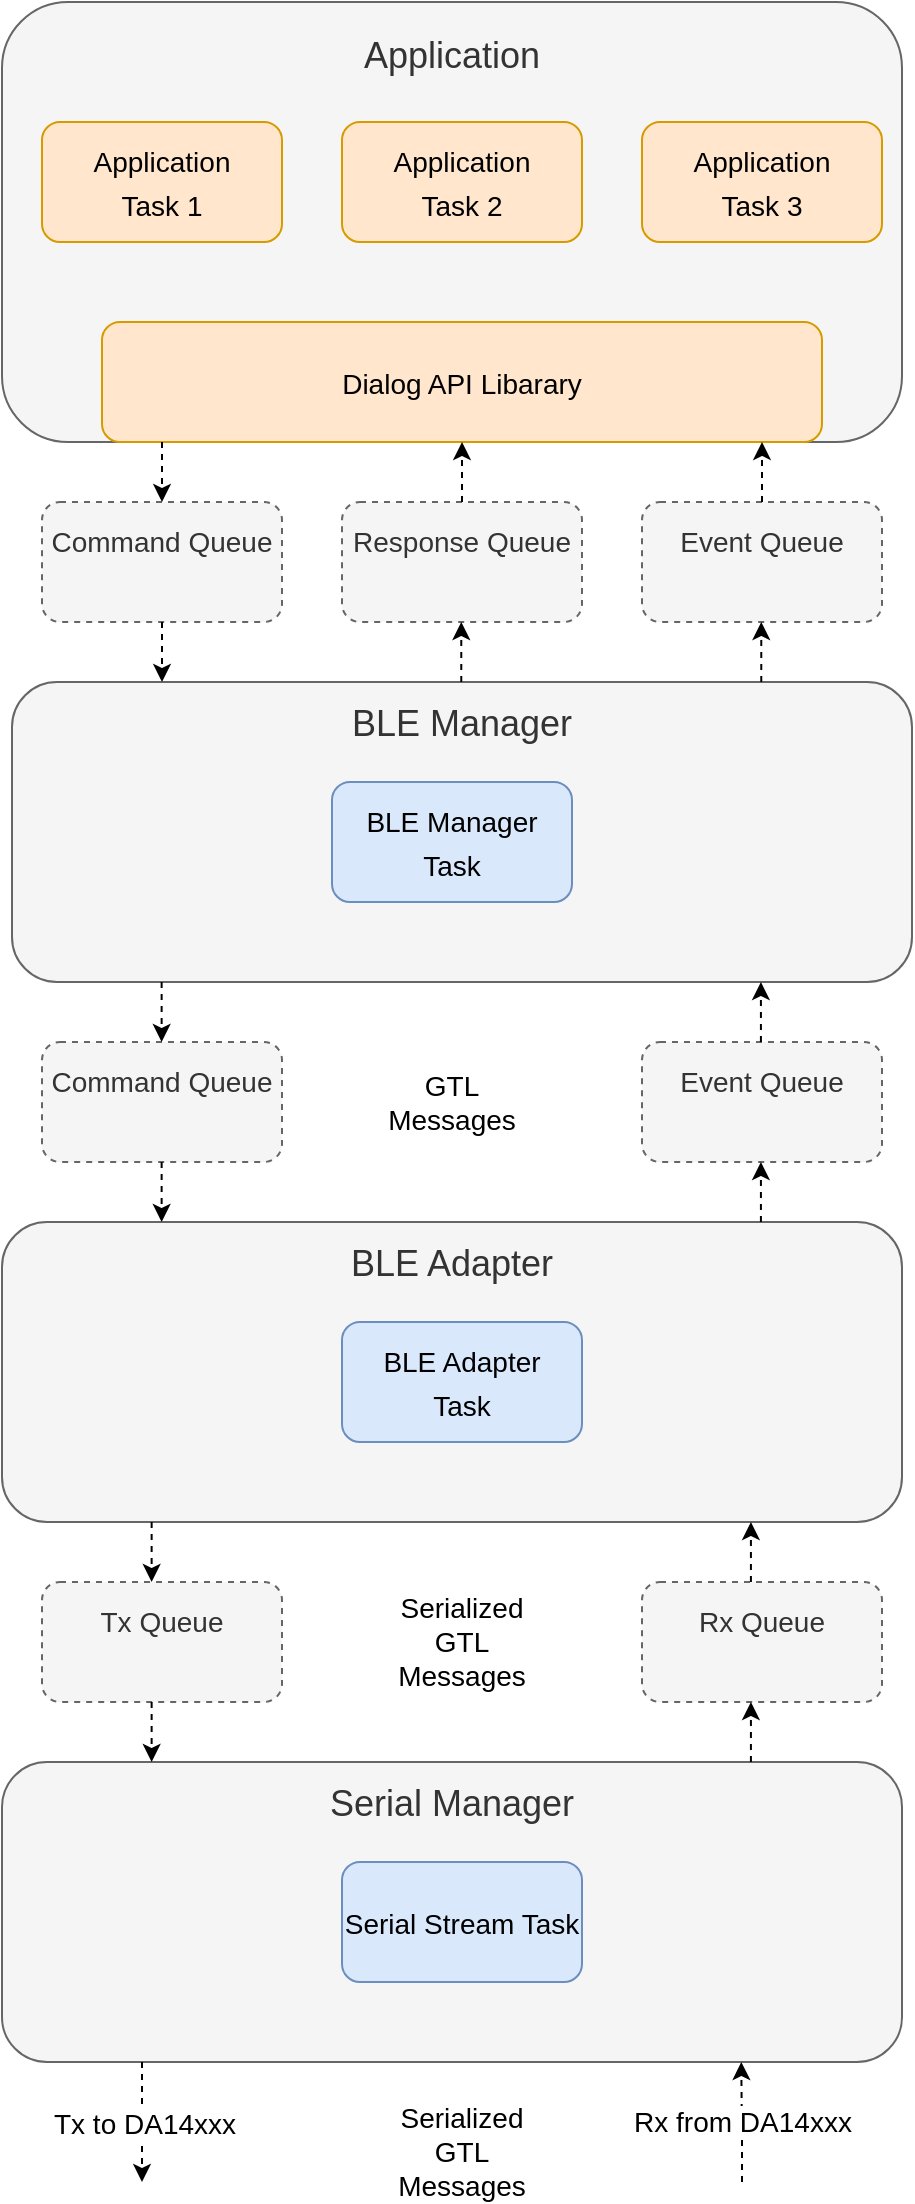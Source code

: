 <mxfile version="20.2.8" type="device"><diagram id="rTKLA5Sty3QqQr6XGeqD" name="Page-1"><mxGraphModel dx="721" dy="420" grid="1" gridSize="10" guides="1" tooltips="1" connect="1" arrows="1" fold="1" page="1" pageScale="1" pageWidth="850" pageHeight="1100" math="0" shadow="0"><root><mxCell id="0"/><mxCell id="1" parent="0"/><mxCell id="-uLBqlcx3wLnKGCduENd-21" value="&lt;div&gt;&lt;font style=&quot;font-size: 18px;&quot;&gt;Serial Manager&lt;br&gt;&lt;/font&gt;&lt;/div&gt;&lt;div&gt;&lt;font style=&quot;font-size: 18px;&quot;&gt;&lt;br&gt;&lt;/font&gt;&lt;/div&gt;&lt;div&gt;&lt;font style=&quot;font-size: 18px;&quot;&gt;&lt;br&gt;&lt;/font&gt;&lt;/div&gt;&lt;div&gt;&lt;font style=&quot;font-size: 18px;&quot;&gt;&lt;br&gt;&lt;/font&gt;&lt;/div&gt;&lt;div&gt;&lt;font style=&quot;font-size: 18px;&quot;&gt;&lt;br&gt;&lt;/font&gt;&lt;/div&gt;&lt;div&gt;&lt;font style=&quot;font-size: 18px;&quot;&gt;&lt;br&gt;&lt;/font&gt;&lt;/div&gt;" style="rounded=1;whiteSpace=wrap;html=1;fillColor=#f5f5f5;fontColor=#333333;strokeColor=#666666;" vertex="1" parent="1"><mxGeometry x="160" y="920" width="450" height="150" as="geometry"/></mxCell><mxCell id="-uLBqlcx3wLnKGCduENd-1" value="&lt;div style=&quot;font-size: 18px;&quot;&gt;&lt;font style=&quot;font-size: 18px;&quot;&gt;Application&lt;/font&gt;&lt;/div&gt;&lt;div style=&quot;font-size: 18px;&quot;&gt;&lt;font style=&quot;font-size: 18px;&quot;&gt;&lt;br&gt;&lt;/font&gt;&lt;/div&gt;&lt;div style=&quot;font-size: 18px;&quot;&gt;&lt;font style=&quot;font-size: 18px;&quot;&gt;&lt;br&gt;&lt;/font&gt;&lt;/div&gt;&lt;div style=&quot;font-size: 18px;&quot;&gt;&lt;font style=&quot;font-size: 18px;&quot;&gt;&lt;br&gt;&lt;/font&gt;&lt;/div&gt;&lt;div&gt;&lt;br&gt;&lt;/div&gt;&lt;div&gt;&lt;br&gt;&lt;/div&gt;&lt;div&gt;&lt;br&gt;&lt;/div&gt;&lt;div&gt;&lt;br&gt;&lt;/div&gt;&lt;div&gt;&lt;br&gt;&lt;/div&gt;&lt;div&gt;&lt;br&gt;&lt;/div&gt;&lt;div&gt;&lt;br&gt;&lt;/div&gt;" style="rounded=1;whiteSpace=wrap;html=1;fillColor=#f5f5f5;fontColor=#333333;strokeColor=#666666;" vertex="1" parent="1"><mxGeometry x="160" y="40" width="450" height="220" as="geometry"/></mxCell><mxCell id="-uLBqlcx3wLnKGCduENd-2" value="&lt;div&gt;&lt;font style=&quot;font-size: 14px;&quot;&gt;Application&lt;br&gt;&lt;/font&gt;&lt;/div&gt;&lt;div&gt;&lt;font style=&quot;font-size: 14px;&quot;&gt;Task 1&lt;/font&gt;&lt;/div&gt;" style="rounded=1;whiteSpace=wrap;html=1;fontSize=18;fillColor=#ffe6cc;strokeColor=#d79b00;" vertex="1" parent="1"><mxGeometry x="180" y="100" width="120" height="60" as="geometry"/></mxCell><mxCell id="-uLBqlcx3wLnKGCduENd-3" value="&lt;div&gt;&lt;font style=&quot;font-size: 14px;&quot;&gt;Application &lt;br&gt;&lt;/font&gt;&lt;/div&gt;&lt;div&gt;&lt;font style=&quot;font-size: 14px;&quot;&gt;Task 2&lt;/font&gt;&lt;/div&gt;" style="rounded=1;whiteSpace=wrap;html=1;fontSize=18;fillColor=#ffe6cc;strokeColor=#d79b00;" vertex="1" parent="1"><mxGeometry x="330" y="100" width="120" height="60" as="geometry"/></mxCell><mxCell id="-uLBqlcx3wLnKGCduENd-4" value="&lt;div&gt;&lt;font style=&quot;font-size: 14px;&quot;&gt;Application &lt;br&gt;&lt;/font&gt;&lt;/div&gt;&lt;div&gt;&lt;font style=&quot;font-size: 14px;&quot;&gt;Task 3&lt;/font&gt;&lt;/div&gt;" style="rounded=1;whiteSpace=wrap;html=1;fontSize=18;fillColor=#ffe6cc;strokeColor=#d79b00;" vertex="1" parent="1"><mxGeometry x="480" y="100" width="120" height="60" as="geometry"/></mxCell><mxCell id="-uLBqlcx3wLnKGCduENd-5" value="&lt;font style=&quot;font-size: 14px;&quot;&gt;Dialog API Libarary&lt;/font&gt;" style="rounded=1;whiteSpace=wrap;html=1;fontSize=18;fillColor=#ffe6cc;strokeColor=#d79b00;" vertex="1" parent="1"><mxGeometry x="210" y="200" width="360" height="60" as="geometry"/></mxCell><mxCell id="-uLBqlcx3wLnKGCduENd-6" value="&lt;div&gt;&lt;font style=&quot;font-size: 14px;&quot;&gt;Command Queue&lt;br&gt;&lt;/font&gt;&lt;/div&gt;&lt;div&gt;&lt;font style=&quot;font-size: 14px;&quot;&gt;&lt;br&gt;&lt;/font&gt;&lt;/div&gt;" style="rounded=1;whiteSpace=wrap;html=1;fontSize=18;dashed=1;fillColor=#f5f5f5;fontColor=#333333;strokeColor=#666666;" vertex="1" parent="1"><mxGeometry x="180" y="290" width="120" height="60" as="geometry"/></mxCell><mxCell id="-uLBqlcx3wLnKGCduENd-7" value="&lt;div&gt;&lt;font style=&quot;font-size: 14px;&quot;&gt;Response Queue&lt;/font&gt;&lt;/div&gt;&lt;div&gt;&lt;font style=&quot;font-size: 14px;&quot;&gt;&lt;br&gt;&lt;/font&gt;&lt;/div&gt;" style="rounded=1;whiteSpace=wrap;html=1;fontSize=18;dashed=1;fillColor=#f5f5f5;fontColor=#333333;strokeColor=#666666;" vertex="1" parent="1"><mxGeometry x="330" y="290" width="120" height="60" as="geometry"/></mxCell><mxCell id="-uLBqlcx3wLnKGCduENd-9" value="&lt;div&gt;&lt;font style=&quot;font-size: 14px;&quot;&gt;Event Queue&lt;/font&gt;&lt;/div&gt;&lt;div&gt;&lt;font style=&quot;font-size: 14px;&quot;&gt;&lt;br&gt;&lt;/font&gt;&lt;/div&gt;" style="rounded=1;whiteSpace=wrap;html=1;fontSize=18;dashed=1;fillColor=#f5f5f5;fontColor=#333333;strokeColor=#666666;" vertex="1" parent="1"><mxGeometry x="480" y="290" width="120" height="60" as="geometry"/></mxCell><mxCell id="-uLBqlcx3wLnKGCduENd-11" value="&lt;div style=&quot;font-size: 18px;&quot;&gt;&lt;font style=&quot;font-size: 18px;&quot;&gt;BLE Manager&lt;/font&gt;&lt;/div&gt;&lt;div style=&quot;font-size: 18px;&quot;&gt;&lt;font style=&quot;font-size: 18px;&quot;&gt;&lt;br&gt;&lt;/font&gt;&lt;/div&gt;&lt;div style=&quot;font-size: 18px;&quot;&gt;&lt;font style=&quot;font-size: 18px;&quot;&gt;&lt;br&gt;&lt;/font&gt;&lt;/div&gt;&lt;div style=&quot;font-size: 18px;&quot;&gt;&lt;font style=&quot;font-size: 18px;&quot;&gt;&lt;br&gt;&lt;/font&gt;&lt;/div&gt;&lt;div style=&quot;font-size: 18px;&quot;&gt;&lt;font style=&quot;font-size: 18px;&quot;&gt;&lt;br&gt;&lt;/font&gt;&lt;/div&gt;&lt;div style=&quot;font-size: 18px;&quot;&gt;&lt;font style=&quot;font-size: 18px;&quot;&gt;&lt;br&gt;&lt;/font&gt;&lt;/div&gt;" style="rounded=1;whiteSpace=wrap;html=1;fillColor=#f5f5f5;fontColor=#333333;strokeColor=#666666;" vertex="1" parent="1"><mxGeometry x="165" y="380" width="450" height="150" as="geometry"/></mxCell><mxCell id="-uLBqlcx3wLnKGCduENd-12" value="&lt;font style=&quot;font-size: 14px;&quot;&gt;BLE Manager Task&lt;/font&gt;" style="rounded=1;whiteSpace=wrap;html=1;fontSize=18;fillColor=#dae8fc;strokeColor=#6c8ebf;" vertex="1" parent="1"><mxGeometry x="325" y="430" width="120" height="60" as="geometry"/></mxCell><mxCell id="-uLBqlcx3wLnKGCduENd-13" value="&lt;div&gt;&lt;font style=&quot;font-size: 14px;&quot;&gt;Command Queue&lt;br&gt;&lt;/font&gt;&lt;/div&gt;&lt;div&gt;&lt;font style=&quot;font-size: 14px;&quot;&gt;&lt;br&gt;&lt;/font&gt;&lt;/div&gt;" style="rounded=1;whiteSpace=wrap;html=1;fontSize=18;dashed=1;fillColor=#f5f5f5;fontColor=#333333;strokeColor=#666666;" vertex="1" parent="1"><mxGeometry x="180" y="560" width="120" height="60" as="geometry"/></mxCell><mxCell id="-uLBqlcx3wLnKGCduENd-14" value="&lt;div&gt;&lt;font style=&quot;font-size: 14px;&quot;&gt;Event Queue&lt;/font&gt;&lt;/div&gt;&lt;div&gt;&lt;font style=&quot;font-size: 14px;&quot;&gt;&lt;br&gt;&lt;/font&gt;&lt;/div&gt;" style="rounded=1;whiteSpace=wrap;html=1;fontSize=18;dashed=1;fillColor=#f5f5f5;fontColor=#333333;strokeColor=#666666;" vertex="1" parent="1"><mxGeometry x="480" y="560" width="120" height="60" as="geometry"/></mxCell><mxCell id="-uLBqlcx3wLnKGCduENd-15" value="&lt;div style=&quot;font-size: 18px;&quot;&gt;&lt;font style=&quot;font-size: 18px;&quot;&gt;BLE Adapter&lt;/font&gt;&lt;/div&gt;&lt;div style=&quot;font-size: 18px;&quot;&gt;&lt;font style=&quot;font-size: 18px;&quot;&gt;&lt;br&gt;&lt;/font&gt;&lt;/div&gt;&lt;div style=&quot;font-size: 18px;&quot;&gt;&lt;font style=&quot;font-size: 18px;&quot;&gt;&lt;br&gt;&lt;/font&gt;&lt;/div&gt;&lt;div style=&quot;font-size: 18px;&quot;&gt;&lt;font style=&quot;font-size: 18px;&quot;&gt;&lt;br&gt;&lt;/font&gt;&lt;/div&gt;&lt;div style=&quot;font-size: 18px;&quot;&gt;&lt;font style=&quot;font-size: 18px;&quot;&gt;&lt;br&gt;&lt;/font&gt;&lt;/div&gt;&lt;div style=&quot;font-size: 18px;&quot;&gt;&lt;font style=&quot;font-size: 18px;&quot;&gt;&lt;br&gt;&lt;/font&gt;&lt;/div&gt;" style="rounded=1;whiteSpace=wrap;html=1;fillColor=#f5f5f5;fontColor=#333333;strokeColor=#666666;" vertex="1" parent="1"><mxGeometry x="160" y="650" width="450" height="150" as="geometry"/></mxCell><mxCell id="-uLBqlcx3wLnKGCduENd-16" value="&lt;div&gt;&lt;font style=&quot;font-size: 14px;&quot;&gt;BLE Adapter&lt;/font&gt;&lt;/div&gt;&lt;div&gt;&lt;font style=&quot;font-size: 14px;&quot;&gt;Task&lt;/font&gt;&lt;/div&gt;" style="rounded=1;whiteSpace=wrap;html=1;fontSize=18;fillColor=#dae8fc;strokeColor=#6c8ebf;" vertex="1" parent="1"><mxGeometry x="330" y="700" width="120" height="60" as="geometry"/></mxCell><mxCell id="-uLBqlcx3wLnKGCduENd-19" value="&lt;div&gt;&lt;font style=&quot;font-size: 14px;&quot;&gt;Tx Queue&lt;br&gt;&lt;/font&gt;&lt;/div&gt;&lt;div&gt;&lt;font style=&quot;font-size: 14px;&quot;&gt;&lt;br&gt;&lt;/font&gt;&lt;/div&gt;" style="rounded=1;whiteSpace=wrap;html=1;fontSize=18;dashed=1;fillColor=#f5f5f5;strokeColor=#666666;fontColor=#333333;" vertex="1" parent="1"><mxGeometry x="180" y="830" width="120" height="60" as="geometry"/></mxCell><mxCell id="-uLBqlcx3wLnKGCduENd-20" value="&lt;div&gt;&lt;font style=&quot;font-size: 14px;&quot;&gt;Rx Queue&lt;/font&gt;&lt;/div&gt;&lt;div&gt;&lt;font style=&quot;font-size: 14px;&quot;&gt;&lt;br&gt;&lt;/font&gt;&lt;/div&gt;" style="rounded=1;whiteSpace=wrap;html=1;fontSize=18;dashed=1;fillColor=#f5f5f5;strokeColor=#666666;fontColor=#333333;" vertex="1" parent="1"><mxGeometry x="480" y="830" width="120" height="60" as="geometry"/></mxCell><mxCell id="-uLBqlcx3wLnKGCduENd-22" value="&lt;font style=&quot;font-size: 14px;&quot;&gt;Serial Stream Task&lt;br&gt;&lt;/font&gt;" style="rounded=1;whiteSpace=wrap;html=1;fontSize=18;fillColor=#dae8fc;strokeColor=#6c8ebf;" vertex="1" parent="1"><mxGeometry x="330" y="970" width="120" height="60" as="geometry"/></mxCell><mxCell id="-uLBqlcx3wLnKGCduENd-24" value="" style="endArrow=classic;html=1;rounded=0;fontSize=14;entryX=0.5;entryY=0;entryDx=0;entryDy=0;dashed=1;" edge="1" parent="1" target="-uLBqlcx3wLnKGCduENd-6"><mxGeometry width="50" height="50" relative="1" as="geometry"><mxPoint x="240" y="260" as="sourcePoint"/><mxPoint x="650" y="570" as="targetPoint"/></mxGeometry></mxCell><mxCell id="-uLBqlcx3wLnKGCduENd-25" value="" style="endArrow=classic;html=1;rounded=0;fontSize=14;exitX=0.5;exitY=0;exitDx=0;exitDy=0;entryX=0.5;entryY=1;entryDx=0;entryDy=0;dashed=1;" edge="1" parent="1" source="-uLBqlcx3wLnKGCduENd-7" target="-uLBqlcx3wLnKGCduENd-5"><mxGeometry width="50" height="50" relative="1" as="geometry"><mxPoint x="390" y="310" as="sourcePoint"/><mxPoint x="440" y="260" as="targetPoint"/></mxGeometry></mxCell><mxCell id="-uLBqlcx3wLnKGCduENd-26" value="" style="endArrow=classic;html=1;rounded=0;fontSize=14;exitX=0.5;exitY=0;exitDx=0;exitDy=0;dashed=1;" edge="1" parent="1" source="-uLBqlcx3wLnKGCduENd-9"><mxGeometry width="50" height="50" relative="1" as="geometry"><mxPoint x="620" y="330" as="sourcePoint"/><mxPoint x="540" y="260" as="targetPoint"/></mxGeometry></mxCell><mxCell id="-uLBqlcx3wLnKGCduENd-27" value="" style="endArrow=classic;html=1;rounded=0;fontSize=14;exitX=0.5;exitY=1;exitDx=0;exitDy=0;dashed=1;" edge="1" parent="1" source="-uLBqlcx3wLnKGCduENd-6"><mxGeometry width="50" height="50" relative="1" as="geometry"><mxPoint x="110" y="420" as="sourcePoint"/><mxPoint x="240" y="380" as="targetPoint"/></mxGeometry></mxCell><mxCell id="-uLBqlcx3wLnKGCduENd-29" value="" style="endArrow=classic;html=1;rounded=0;fontSize=14;exitX=0.5;exitY=0;exitDx=0;exitDy=0;dashed=1;" edge="1" parent="1"><mxGeometry width="50" height="50" relative="1" as="geometry"><mxPoint x="539.64" y="380" as="sourcePoint"/><mxPoint x="539.64" y="350" as="targetPoint"/></mxGeometry></mxCell><mxCell id="-uLBqlcx3wLnKGCduENd-30" value="" style="endArrow=classic;html=1;rounded=0;fontSize=14;exitX=0.5;exitY=0;exitDx=0;exitDy=0;dashed=1;" edge="1" parent="1"><mxGeometry width="50" height="50" relative="1" as="geometry"><mxPoint x="389.64" y="380" as="sourcePoint"/><mxPoint x="389.64" y="350" as="targetPoint"/></mxGeometry></mxCell><mxCell id="-uLBqlcx3wLnKGCduENd-31" value="" style="endArrow=classic;html=1;rounded=0;fontSize=14;exitX=0.5;exitY=1;exitDx=0;exitDy=0;dashed=1;" edge="1" parent="1"><mxGeometry width="50" height="50" relative="1" as="geometry"><mxPoint x="239.82" y="530" as="sourcePoint"/><mxPoint x="239.82" y="560" as="targetPoint"/></mxGeometry></mxCell><mxCell id="-uLBqlcx3wLnKGCduENd-32" value="" style="endArrow=classic;html=1;rounded=0;fontSize=14;exitX=0.5;exitY=0;exitDx=0;exitDy=0;dashed=1;" edge="1" parent="1"><mxGeometry width="50" height="50" relative="1" as="geometry"><mxPoint x="539.46" y="560" as="sourcePoint"/><mxPoint x="539.46" y="530" as="targetPoint"/></mxGeometry></mxCell><mxCell id="-uLBqlcx3wLnKGCduENd-34" value="" style="endArrow=classic;html=1;rounded=0;fontSize=14;exitX=0.5;exitY=1;exitDx=0;exitDy=0;dashed=1;" edge="1" parent="1"><mxGeometry width="50" height="50" relative="1" as="geometry"><mxPoint x="239.82" y="620" as="sourcePoint"/><mxPoint x="239.82" y="650" as="targetPoint"/></mxGeometry></mxCell><mxCell id="-uLBqlcx3wLnKGCduENd-35" value="" style="endArrow=classic;html=1;rounded=0;fontSize=14;exitX=0.5;exitY=0;exitDx=0;exitDy=0;dashed=1;" edge="1" parent="1"><mxGeometry width="50" height="50" relative="1" as="geometry"><mxPoint x="539.46" y="650" as="sourcePoint"/><mxPoint x="539.46" y="620" as="targetPoint"/></mxGeometry></mxCell><mxCell id="-uLBqlcx3wLnKGCduENd-37" value="" style="endArrow=classic;html=1;rounded=0;fontSize=14;exitX=0.5;exitY=1;exitDx=0;exitDy=0;dashed=1;" edge="1" parent="1"><mxGeometry width="50" height="50" relative="1" as="geometry"><mxPoint x="234.82" y="800" as="sourcePoint"/><mxPoint x="234.82" y="830" as="targetPoint"/></mxGeometry></mxCell><mxCell id="-uLBqlcx3wLnKGCduENd-38" value="" style="endArrow=classic;html=1;rounded=0;fontSize=14;exitX=0.5;exitY=0;exitDx=0;exitDy=0;dashed=1;" edge="1" parent="1"><mxGeometry width="50" height="50" relative="1" as="geometry"><mxPoint x="534.46" y="830" as="sourcePoint"/><mxPoint x="534.46" y="800" as="targetPoint"/></mxGeometry></mxCell><mxCell id="-uLBqlcx3wLnKGCduENd-40" value="" style="endArrow=classic;html=1;rounded=0;fontSize=14;exitX=0.5;exitY=1;exitDx=0;exitDy=0;dashed=1;" edge="1" parent="1"><mxGeometry width="50" height="50" relative="1" as="geometry"><mxPoint x="234.82" y="890" as="sourcePoint"/><mxPoint x="234.82" y="920" as="targetPoint"/></mxGeometry></mxCell><mxCell id="-uLBqlcx3wLnKGCduENd-41" value="" style="endArrow=classic;html=1;rounded=0;fontSize=14;exitX=0.5;exitY=0;exitDx=0;exitDy=0;dashed=1;" edge="1" parent="1"><mxGeometry width="50" height="50" relative="1" as="geometry"><mxPoint x="534.46" y="920" as="sourcePoint"/><mxPoint x="534.46" y="890" as="targetPoint"/></mxGeometry></mxCell><mxCell id="-uLBqlcx3wLnKGCduENd-43" value="" style="endArrow=classic;html=1;rounded=0;fontSize=14;exitX=0.5;exitY=1;exitDx=0;exitDy=0;dashed=1;" edge="1" parent="1"><mxGeometry width="50" height="50" relative="1" as="geometry"><mxPoint x="230.0" y="1070" as="sourcePoint"/><mxPoint x="230" y="1130" as="targetPoint"/></mxGeometry></mxCell><mxCell id="-uLBqlcx3wLnKGCduENd-46" value="Tx to DA14xxx" style="edgeLabel;html=1;align=center;verticalAlign=middle;resizable=0;points=[];fontSize=14;" vertex="1" connectable="0" parent="-uLBqlcx3wLnKGCduENd-43"><mxGeometry x="-0.451" y="1" relative="1" as="geometry"><mxPoint y="14" as="offset"/></mxGeometry></mxCell><mxCell id="-uLBqlcx3wLnKGCduENd-44" value="" style="endArrow=classic;html=1;rounded=0;fontSize=14;dashed=1;" edge="1" parent="1"><mxGeometry width="50" height="50" relative="1" as="geometry"><mxPoint x="530" y="1130" as="sourcePoint"/><mxPoint x="529.64" y="1070" as="targetPoint"/><Array as="points"><mxPoint x="530" y="1110"/></Array></mxGeometry></mxCell><mxCell id="-uLBqlcx3wLnKGCduENd-47" value="Rx from DA14xxx" style="edgeLabel;html=1;align=center;verticalAlign=middle;resizable=0;points=[];fontSize=14;" vertex="1" connectable="0" parent="-uLBqlcx3wLnKGCduENd-44"><mxGeometry x="0.308" relative="1" as="geometry"><mxPoint y="9" as="offset"/></mxGeometry></mxCell><mxCell id="-uLBqlcx3wLnKGCduENd-49" value="GTL Messages" style="text;html=1;strokeColor=none;fillColor=none;align=center;verticalAlign=middle;whiteSpace=wrap;rounded=0;fontSize=14;" vertex="1" parent="1"><mxGeometry x="350" y="575" width="70" height="30" as="geometry"/></mxCell><mxCell id="-uLBqlcx3wLnKGCduENd-53" value="Serialized GTL Messages" style="text;html=1;strokeColor=none;fillColor=none;align=center;verticalAlign=middle;whiteSpace=wrap;rounded=0;fontSize=14;" vertex="1" parent="1"><mxGeometry x="355" y="845" width="70" height="30" as="geometry"/></mxCell><mxCell id="-uLBqlcx3wLnKGCduENd-54" value="Serialized GTL Messages" style="text;html=1;strokeColor=none;fillColor=none;align=center;verticalAlign=middle;whiteSpace=wrap;rounded=0;fontSize=14;" vertex="1" parent="1"><mxGeometry x="355" y="1100" width="70" height="30" as="geometry"/></mxCell></root></mxGraphModel></diagram></mxfile>
